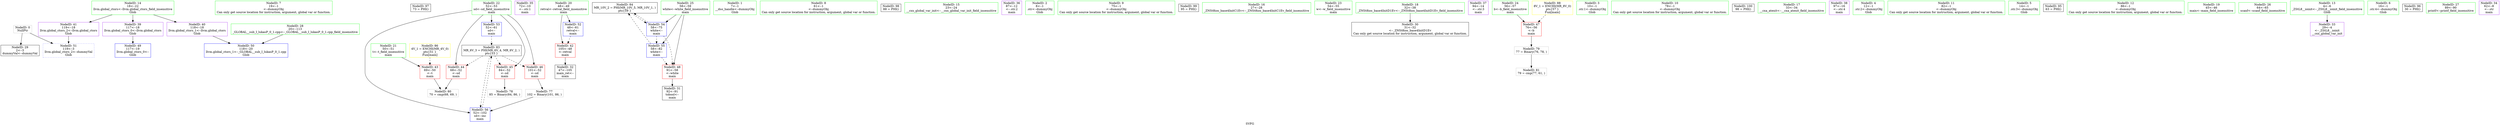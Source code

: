 digraph "SVFG" {
	label="SVFG";

	Node0x556f057a6600 [shape=record,color=grey,label="{NodeID: 0\nNullPtr}"];
	Node0x556f057a6600 -> Node0x556f057b8590[style=solid];
	Node0x556f057a6600 -> Node0x556f057ba8e0[style=solid];
	Node0x556f057b74d0 [shape=record,color=green,label="{NodeID: 7\n19\<--1\n\<--dummyObj\nCan only get source location for instruction, argument, global var or function.}"];
	Node0x556f057b9720 [shape=record,color=black,label="{NodeID: 97\n73 = PHI()\n}"];
	Node0x556f057b78c0 [shape=record,color=green,label="{NodeID: 14\n18\<--22\nllvm.global_ctors\<--llvm.global_ctors_field_insensitive\nGlob }"];
	Node0x556f057b78c0 -> Node0x556f057b8e10[style=solid];
	Node0x556f057b78c0 -> Node0x556f057b8f10[style=solid];
	Node0x556f057b78c0 -> Node0x556f057b9010[style=solid];
	Node0x556f057b7e80 [shape=record,color=green,label="{NodeID: 21\n50\<--51\nt\<--t_field_insensitive\nmain\n}"];
	Node0x556f057b7e80 -> Node0x556f057b91e0[style=solid];
	Node0x556f057b8490 [shape=record,color=green,label="{NodeID: 28\n20\<--113\n_GLOBAL__sub_I_lukasP_0_1.cpp\<--_GLOBAL__sub_I_lukasP_0_1.cpp_field_insensitive\n}"];
	Node0x556f057b8490 -> Node0x556f057ba7e0[style=solid];
	Node0x556f057b8ad0 [shape=record,color=purple,label="{NodeID: 35\n72\<--10\n\<--.str.1\nmain\n}"];
	Node0x556f057b9110 [shape=record,color=red,label="{NodeID: 42\n105\<--48\n\<--retval\nmain\n}"];
	Node0x556f057b9110 -> Node0x556f057b8860[style=solid];
	Node0x556f057ba6e0 [shape=record,color=blue,label="{NodeID: 49\n117\<--19\nllvm.global_ctors_0\<--\nGlob }"];
	Node0x556f057bad20 [shape=record,color=blue,label="{NodeID: 56\n52\<--102\nsd\<--inc\nmain\n}"];
	Node0x556f057bad20 -> Node0x556f057be970[style=dashed];
	Node0x556f057bbca0 [shape=record,color=grey,label="{NodeID: 77\n102 = Binary(101, 86, )\n}"];
	Node0x556f057bbca0 -> Node0x556f057bad20[style=solid];
	Node0x556f057bee70 [shape=record,color=black,label="{NodeID: 84\nMR_10V_2 = PHI(MR_10V_5, MR_10V_1, )\npts\{59 \}\n}"];
	Node0x556f057bee70 -> Node0x556f057bab80[style=dashed];
	Node0x556f057a6790 [shape=record,color=green,label="{NodeID: 1\n7\<--1\n__dso_handle\<--dummyObj\nGlob }"];
	Node0x556f057b7560 [shape=record,color=green,label="{NodeID: 8\n61\<--1\n\<--dummyObj\nCan only get source location for instruction, argument, global var or function.}"];
	Node0x556f057b9820 [shape=record,color=black,label="{NodeID: 98\n88 = PHI()\n}"];
	Node0x556f057b7950 [shape=record,color=green,label="{NodeID: 15\n23\<--24\n__cxx_global_var_init\<--__cxx_global_var_init_field_insensitive\n}"];
	Node0x556f057b7f50 [shape=record,color=green,label="{NodeID: 22\n52\<--53\nsd\<--sd_field_insensitive\nmain\n}"];
	Node0x556f057b7f50 -> Node0x556f057b92b0[style=solid];
	Node0x556f057b7f50 -> Node0x556f057b9380[style=solid];
	Node0x556f057b7f50 -> Node0x556f057b9450[style=solid];
	Node0x556f057b7f50 -> Node0x556f057baab0[style=solid];
	Node0x556f057b7f50 -> Node0x556f057bad20[style=solid];
	Node0x556f057b8590 [shape=record,color=black,label="{NodeID: 29\n2\<--3\ndummyVal\<--dummyVal\n}"];
	Node0x556f057b8ba0 [shape=record,color=purple,label="{NodeID: 36\n87\<--12\n\<--.str.2\nmain\n}"];
	Node0x556f057b91e0 [shape=record,color=red,label="{NodeID: 43\n69\<--50\n\<--t\nmain\n}"];
	Node0x556f057b91e0 -> Node0x556f057bc120[style=solid];
	Node0x556f057ba7e0 [shape=record,color=blue,label="{NodeID: 50\n118\<--20\nllvm.global_ctors_1\<--_GLOBAL__sub_I_lukasP_0_1.cpp\nGlob }"];
	Node0x556f057bbe20 [shape=record,color=grey,label="{NodeID: 78\n85 = Binary(84, 86, )\n}"];
	Node0x556f057b6a50 [shape=record,color=green,label="{NodeID: 2\n8\<--1\n.str\<--dummyObj\nGlob }"];
	Node0x556f057b75f0 [shape=record,color=green,label="{NodeID: 9\n75\<--1\n\<--dummyObj\nCan only get source location for instruction, argument, global var or function.}"];
	Node0x556f057b9920 [shape=record,color=black,label="{NodeID: 99\n95 = PHI()\n}"];
	Node0x556f057b79e0 [shape=record,color=green,label="{NodeID: 16\n27\<--28\n_ZNSt8ios_base4InitC1Ev\<--_ZNSt8ios_base4InitC1Ev_field_insensitive\n}"];
	Node0x556f057b8020 [shape=record,color=green,label="{NodeID: 23\n54\<--55\nw\<--w_field_insensitive\nmain\n}"];
	Node0x556f057b8690 [shape=record,color=black,label="{NodeID: 30\n31\<--32\n\<--_ZNSt8ios_base4InitD1Ev\nCan only get source location for instruction, argument, global var or function.}"];
	Node0x556f057b8c70 [shape=record,color=purple,label="{NodeID: 37\n94\<--14\n\<--.str.3\nmain\n}"];
	Node0x556f057b92b0 [shape=record,color=red,label="{NodeID: 44\n68\<--52\n\<--sd\nmain\n}"];
	Node0x556f057b92b0 -> Node0x556f057bc120[style=solid];
	Node0x556f057ba8e0 [shape=record,color=blue, style = dotted,label="{NodeID: 51\n119\<--3\nllvm.global_ctors_2\<--dummyVal\nGlob }"];
	Node0x556f057bbfa0 [shape=record,color=grey,label="{NodeID: 79\n77 = Binary(76, 78, )\n}"];
	Node0x556f057bbfa0 -> Node0x556f057bc2a0[style=solid];
	Node0x556f057bfe90 [shape=record,color=yellow,style=double,label="{NodeID: 86\n4V_1 = ENCHI(MR_4V_0)\npts\{51 \}\nFun[main]}"];
	Node0x556f057bfe90 -> Node0x556f057b91e0[style=dashed];
	Node0x556f057b6ae0 [shape=record,color=green,label="{NodeID: 3\n10\<--1\n.str.1\<--dummyObj\nGlob }"];
	Node0x556f057b7680 [shape=record,color=green,label="{NodeID: 10\n78\<--1\n\<--dummyObj\nCan only get source location for instruction, argument, global var or function.}"];
	Node0x556f057b9a20 [shape=record,color=black,label="{NodeID: 100\n98 = PHI()\n}"];
	Node0x556f057b7ab0 [shape=record,color=green,label="{NodeID: 17\n33\<--34\n__cxa_atexit\<--__cxa_atexit_field_insensitive\n}"];
	Node0x556f057b80f0 [shape=record,color=green,label="{NodeID: 24\n56\<--57\nb\<--b_field_insensitive\nmain\n}"];
	Node0x556f057b80f0 -> Node0x556f057b9520[style=solid];
	Node0x556f057b8790 [shape=record,color=black,label="{NodeID: 31\n92\<--91\ntobool\<--\nmain\n}"];
	Node0x556f057b8d40 [shape=record,color=purple,label="{NodeID: 38\n97\<--16\n\<--.str.4\nmain\n}"];
	Node0x556f057b9380 [shape=record,color=red,label="{NodeID: 45\n84\<--52\n\<--sd\nmain\n}"];
	Node0x556f057b9380 -> Node0x556f057bbe20[style=solid];
	Node0x556f057ba9e0 [shape=record,color=blue,label="{NodeID: 52\n48\<--61\nretval\<--\nmain\n}"];
	Node0x556f057ba9e0 -> Node0x556f057b9110[style=dashed];
	Node0x556f057bc120 [shape=record,color=grey,label="{NodeID: 80\n70 = cmp(68, 69, )\n}"];
	Node0x556f057b6b70 [shape=record,color=green,label="{NodeID: 4\n12\<--1\n.str.2\<--dummyObj\nGlob }"];
	Node0x556f057b7710 [shape=record,color=green,label="{NodeID: 11\n82\<--1\n\<--dummyObj\nCan only get source location for instruction, argument, global var or function.}"];
	Node0x556f057b7bb0 [shape=record,color=green,label="{NodeID: 18\n32\<--38\n_ZNSt8ios_base4InitD1Ev\<--_ZNSt8ios_base4InitD1Ev_field_insensitive\n}"];
	Node0x556f057b7bb0 -> Node0x556f057b8690[style=solid];
	Node0x556f057b81c0 [shape=record,color=green,label="{NodeID: 25\n58\<--59\nwhite\<--white_field_insensitive\nmain\n}"];
	Node0x556f057b81c0 -> Node0x556f057ba610[style=solid];
	Node0x556f057b81c0 -> Node0x556f057bab80[style=solid];
	Node0x556f057b81c0 -> Node0x556f057bac50[style=solid];
	Node0x556f057b8860 [shape=record,color=black,label="{NodeID: 32\n47\<--105\nmain_ret\<--\nmain\n}"];
	Node0x556f057b8e10 [shape=record,color=purple,label="{NodeID: 39\n117\<--18\nllvm.global_ctors_0\<--llvm.global_ctors\nGlob }"];
	Node0x556f057b8e10 -> Node0x556f057ba6e0[style=solid];
	Node0x556f057b9450 [shape=record,color=red,label="{NodeID: 46\n101\<--52\n\<--sd\nmain\n}"];
	Node0x556f057b9450 -> Node0x556f057bbca0[style=solid];
	Node0x556f057baab0 [shape=record,color=blue,label="{NodeID: 53\n52\<--61\nsd\<--\nmain\n}"];
	Node0x556f057baab0 -> Node0x556f057be970[style=dashed];
	Node0x556f057bc2a0 [shape=record,color=grey,label="{NodeID: 81\n79 = cmp(77, 61, )\n}"];
	Node0x556f057c0050 [shape=record,color=yellow,style=double,label="{NodeID: 88\n8V_1 = ENCHI(MR_8V_0)\npts\{57 \}\nFun[main]}"];
	Node0x556f057c0050 -> Node0x556f057b9520[style=dashed];
	Node0x556f057b6c00 [shape=record,color=green,label="{NodeID: 5\n14\<--1\n.str.3\<--dummyObj\nGlob }"];
	Node0x556f05691100 [shape=record,color=black,label="{NodeID: 95\n63 = PHI()\n}"];
	Node0x556f057b77a0 [shape=record,color=green,label="{NodeID: 12\n86\<--1\n\<--dummyObj\nCan only get source location for instruction, argument, global var or function.}"];
	Node0x556f057b7cb0 [shape=record,color=green,label="{NodeID: 19\n45\<--46\nmain\<--main_field_insensitive\n}"];
	Node0x556f057b8290 [shape=record,color=green,label="{NodeID: 26\n64\<--65\nscanf\<--scanf_field_insensitive\n}"];
	Node0x556f057b8930 [shape=record,color=purple,label="{NodeID: 33\n29\<--4\n\<--_ZStL8__ioinit\n__cxx_global_var_init\n}"];
	Node0x556f057b8f10 [shape=record,color=purple,label="{NodeID: 40\n118\<--18\nllvm.global_ctors_1\<--llvm.global_ctors\nGlob }"];
	Node0x556f057b8f10 -> Node0x556f057ba7e0[style=solid];
	Node0x556f057b9520 [shape=record,color=red,label="{NodeID: 47\n76\<--56\n\<--b\nmain\n}"];
	Node0x556f057b9520 -> Node0x556f057bbfa0[style=solid];
	Node0x556f057bab80 [shape=record,color=blue,label="{NodeID: 54\n58\<--75\nwhite\<--\nmain\n}"];
	Node0x556f057bab80 -> Node0x556f057ba610[style=dashed];
	Node0x556f057bab80 -> Node0x556f057bac50[style=dashed];
	Node0x556f057bab80 -> Node0x556f057bee70[style=dashed];
	Node0x556f057b7440 [shape=record,color=green,label="{NodeID: 6\n16\<--1\n.str.4\<--dummyObj\nGlob }"];
	Node0x556f057b9620 [shape=record,color=black,label="{NodeID: 96\n30 = PHI()\n}"];
	Node0x556f057b7830 [shape=record,color=green,label="{NodeID: 13\n4\<--6\n_ZStL8__ioinit\<--_ZStL8__ioinit_field_insensitive\nGlob }"];
	Node0x556f057b7830 -> Node0x556f057b8930[style=solid];
	Node0x556f057b7db0 [shape=record,color=green,label="{NodeID: 20\n48\<--49\nretval\<--retval_field_insensitive\nmain\n}"];
	Node0x556f057b7db0 -> Node0x556f057b9110[style=solid];
	Node0x556f057b7db0 -> Node0x556f057ba9e0[style=solid];
	Node0x556f057b8390 [shape=record,color=green,label="{NodeID: 27\n89\<--90\nprintf\<--printf_field_insensitive\n}"];
	Node0x556f057b8a00 [shape=record,color=purple,label="{NodeID: 34\n62\<--8\n\<--.str\nmain\n}"];
	Node0x556f057b9010 [shape=record,color=purple,label="{NodeID: 41\n119\<--18\nllvm.global_ctors_2\<--llvm.global_ctors\nGlob }"];
	Node0x556f057b9010 -> Node0x556f057ba8e0[style=solid];
	Node0x556f057ba610 [shape=record,color=red,label="{NodeID: 48\n91\<--58\n\<--white\nmain\n}"];
	Node0x556f057ba610 -> Node0x556f057b8790[style=solid];
	Node0x556f057bac50 [shape=record,color=blue,label="{NodeID: 55\n58\<--82\nwhite\<--\nmain\n}"];
	Node0x556f057bac50 -> Node0x556f057ba610[style=dashed];
	Node0x556f057bac50 -> Node0x556f057bee70[style=dashed];
	Node0x556f057be970 [shape=record,color=black,label="{NodeID: 83\nMR_6V_3 = PHI(MR_6V_4, MR_6V_2, )\npts\{53 \}\n}"];
	Node0x556f057be970 -> Node0x556f057b92b0[style=dashed];
	Node0x556f057be970 -> Node0x556f057b9380[style=dashed];
	Node0x556f057be970 -> Node0x556f057b9450[style=dashed];
	Node0x556f057be970 -> Node0x556f057bad20[style=dashed];
}
